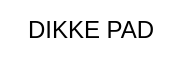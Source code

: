 <mxfile version="24.8.4">
  <diagram name="Page-1" id="TfMKHHPpqszkACd9GYnQ">
    <mxGraphModel dx="1246" dy="688" grid="1" gridSize="10" guides="1" tooltips="1" connect="1" arrows="1" fold="1" page="1" pageScale="1" pageWidth="827" pageHeight="1169" math="0" shadow="0">
      <root>
        <mxCell id="0" />
        <mxCell id="1" parent="0" />
        <mxCell id="snflofQ7GI_LwcUc5GEJ-1" value="DIKKE PAD" style="text;html=1;align=center;verticalAlign=middle;resizable=0;points=[];autosize=1;strokeColor=none;fillColor=none;" vertex="1" parent="1">
          <mxGeometry x="65" y="88" width="90" height="30" as="geometry" />
        </mxCell>
      </root>
    </mxGraphModel>
  </diagram>
</mxfile>
